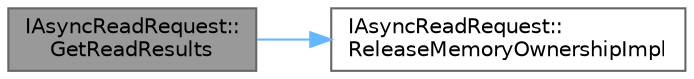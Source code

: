 digraph "IAsyncReadRequest::GetReadResults"
{
 // INTERACTIVE_SVG=YES
 // LATEX_PDF_SIZE
  bgcolor="transparent";
  edge [fontname=Helvetica,fontsize=10,labelfontname=Helvetica,labelfontsize=10];
  node [fontname=Helvetica,fontsize=10,shape=box,height=0.2,width=0.4];
  rankdir="LR";
  Node1 [id="Node000001",label="IAsyncReadRequest::\lGetReadResults",height=0.2,width=0.4,color="gray40", fillcolor="grey60", style="filled", fontcolor="black",tooltip="Return the bytes of a completed read request."];
  Node1 -> Node2 [id="edge1_Node000001_Node000002",color="steelblue1",style="solid",tooltip=" "];
  Node2 [id="Node000002",label="IAsyncReadRequest::\lReleaseMemoryOwnershipImpl",height=0.2,width=0.4,color="grey40", fillcolor="white", style="filled",URL="$db/d75/classIAsyncReadRequest.html#a61512657beade66270ab069ba85f1188",tooltip="Transfer ownership of Memory from the async request to the outside caller (called in response to GetR..."];
}
